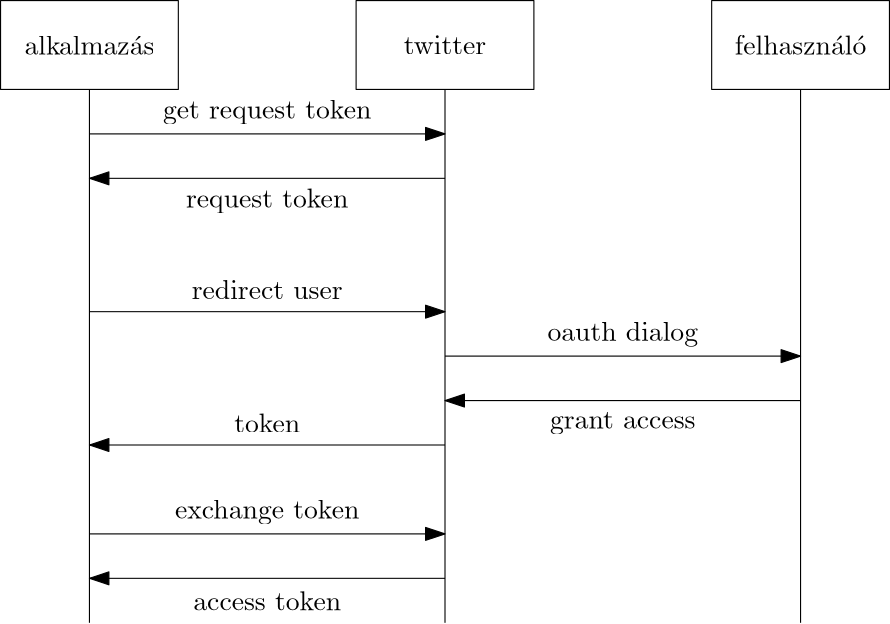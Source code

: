 <?xml version="1.0"?>
<!DOCTYPE ipe SYSTEM "ipe.dtd">
<ipe version="70005" creator="Ipe 7.1.6">
<info created="D:20141207162916" modified="D:20141207162916"/>
<ipestyle name="basic">
<symbol name="arrow/arc(spx)">
<path stroke="sym-stroke" fill="sym-stroke" pen="sym-pen">
0 0 m
-1 0.333 l
-1 -0.333 l
h
</path>
</symbol>
<symbol name="arrow/farc(spx)">
<path stroke="sym-stroke" fill="white" pen="sym-pen">
0 0 m
-1 0.333 l
-1 -0.333 l
h
</path>
</symbol>
<symbol name="arrow/ptarc(spx)">
<path stroke="sym-stroke" fill="sym-stroke" pen="sym-pen">
0 0 m
-1 0.333 l
-0.8 0 l
-1 -0.333 l
h
</path>
</symbol>
<symbol name="arrow/fptarc(spx)">
<path stroke="sym-stroke" fill="white" pen="sym-pen">
0 0 m
-1 0.333 l
-0.8 0 l
-1 -0.333 l
h
</path>
</symbol>
<symbol name="mark/circle(sx)" transformations="translations">
<path fill="sym-stroke">
0.6 0 0 0.6 0 0 e
0.4 0 0 0.4 0 0 e
</path>
</symbol>
<symbol name="mark/disk(sx)" transformations="translations">
<path fill="sym-stroke">
0.6 0 0 0.6 0 0 e
</path>
</symbol>
<symbol name="mark/fdisk(sfx)" transformations="translations">
<group>
<path fill="sym-fill">
0.5 0 0 0.5 0 0 e
</path>
<path fill="sym-stroke" fillrule="eofill">
0.6 0 0 0.6 0 0 e
0.4 0 0 0.4 0 0 e
</path>
</group>
</symbol>
<symbol name="mark/box(sx)" transformations="translations">
<path fill="sym-stroke" fillrule="eofill">
-0.6 -0.6 m
0.6 -0.6 l
0.6 0.6 l
-0.6 0.6 l
h
-0.4 -0.4 m
0.4 -0.4 l
0.4 0.4 l
-0.4 0.4 l
h
</path>
</symbol>
<symbol name="mark/square(sx)" transformations="translations">
<path fill="sym-stroke">
-0.6 -0.6 m
0.6 -0.6 l
0.6 0.6 l
-0.6 0.6 l
h
</path>
</symbol>
<symbol name="mark/fsquare(sfx)" transformations="translations">
<group>
<path fill="sym-fill">
-0.5 -0.5 m
0.5 -0.5 l
0.5 0.5 l
-0.5 0.5 l
h
</path>
<path fill="sym-stroke" fillrule="eofill">
-0.6 -0.6 m
0.6 -0.6 l
0.6 0.6 l
-0.6 0.6 l
h
-0.4 -0.4 m
0.4 -0.4 l
0.4 0.4 l
-0.4 0.4 l
h
</path>
</group>
</symbol>
<symbol name="mark/cross(sx)" transformations="translations">
<group>
<path fill="sym-stroke">
-0.43 -0.57 m
0.57 0.43 l
0.43 0.57 l
-0.57 -0.43 l
h
</path>
<path fill="sym-stroke">
-0.43 0.57 m
0.57 -0.43 l
0.43 -0.57 l
-0.57 0.43 l
h
</path>
</group>
</symbol>
<symbol name="arrow/fnormal(spx)">
<path stroke="sym-stroke" fill="white" pen="sym-pen">
0 0 m
-1 0.333 l
-1 -0.333 l
h
</path>
</symbol>
<symbol name="arrow/pointed(spx)">
<path stroke="sym-stroke" fill="sym-stroke" pen="sym-pen">
0 0 m
-1 0.333 l
-0.8 0 l
-1 -0.333 l
h
</path>
</symbol>
<symbol name="arrow/fpointed(spx)">
<path stroke="sym-stroke" fill="white" pen="sym-pen">
0 0 m
-1 0.333 l
-0.8 0 l
-1 -0.333 l
h
</path>
</symbol>
<symbol name="arrow/linear(spx)">
<path stroke="sym-stroke" pen="sym-pen">
-1 0.333 m
0 0 l
-1 -0.333 l
</path>
</symbol>
<symbol name="arrow/fdouble(spx)">
<path stroke="sym-stroke" fill="white" pen="sym-pen">
0 0 m
-1 0.333 l
-1 -0.333 l
h
-1 0 m
-2 0.333 l
-2 -0.333 l
h
</path>
</symbol>
<symbol name="arrow/double(spx)">
<path stroke="sym-stroke" fill="sym-stroke" pen="sym-pen">
0 0 m
-1 0.333 l
-1 -0.333 l
h
-1 0 m
-2 0.333 l
-2 -0.333 l
h
</path>
</symbol>
<pen name="heavier" value="0.8"/>
<pen name="fat" value="1.2"/>
<pen name="ultrafat" value="2"/>
<symbolsize name="large" value="5"/>
<symbolsize name="small" value="2"/>
<symbolsize name="tiny" value="1.1"/>
<arrowsize name="large" value="10"/>
<arrowsize name="small" value="5"/>
<arrowsize name="tiny" value="3"/>
<color name="red" value="1 0 0"/>
<color name="green" value="0 1 0"/>
<color name="blue" value="0 0 1"/>
<color name="yellow" value="1 1 0"/>
<color name="orange" value="1 0.647 0"/>
<color name="gold" value="1 0.843 0"/>
<color name="purple" value="0.627 0.125 0.941"/>
<color name="gray" value="0.745"/>
<color name="brown" value="0.647 0.165 0.165"/>
<color name="navy" value="0 0 0.502"/>
<color name="pink" value="1 0.753 0.796"/>
<color name="seagreen" value="0.18 0.545 0.341"/>
<color name="turquoise" value="0.251 0.878 0.816"/>
<color name="violet" value="0.933 0.51 0.933"/>
<color name="darkblue" value="0 0 0.545"/>
<color name="darkcyan" value="0 0.545 0.545"/>
<color name="darkgray" value="0.663"/>
<color name="darkgreen" value="0 0.392 0"/>
<color name="darkmagenta" value="0.545 0 0.545"/>
<color name="darkorange" value="1 0.549 0"/>
<color name="darkred" value="0.545 0 0"/>
<color name="lightblue" value="0.678 0.847 0.902"/>
<color name="lightcyan" value="0.878 1 1"/>
<color name="lightgray" value="0.827"/>
<color name="lightgreen" value="0.565 0.933 0.565"/>
<color name="lightyellow" value="1 1 0.878"/>
<dashstyle name="dashed" value="[4] 0"/>
<dashstyle name="dotted" value="[1 3] 0"/>
<dashstyle name="dash dotted" value="[4 2 1 2] 0"/>
<dashstyle name="dash dot dotted" value="[4 2 1 2 1 2] 0"/>
<textsize name="large" value="\large"/>
<textsize name="Large" value="\Large"/>
<textsize name="LARGE" value="\LARGE"/>
<textsize name="huge" value="\huge"/>
<textsize name="Huge" value="\Huge"/>
<textsize name="small" value="\small"/>
<textsize name="footnote" value="\footnotesize"/>
<textsize name="tiny" value="\tiny"/>
<textstyle name="center" begin="\begin{center}" end="\end{center}"/>
<textstyle name="itemize" begin="\begin{itemize}" end="\end{itemize}"/>
<textstyle name="item" begin="\begin{itemize}\item{}" end="\end{itemize}"/>
<gridsize name="4 pts" value="4"/>
<gridsize name="8 pts (~3 mm)" value="8"/>
<gridsize name="16 pts (~6 mm)" value="16"/>
<gridsize name="32 pts (~12 mm)" value="32"/>
<gridsize name="10 pts (~3.5 mm)" value="10"/>
<gridsize name="20 pts (~7 mm)" value="20"/>
<gridsize name="14 pts (~5 mm)" value="14"/>
<gridsize name="28 pts (~10 mm)" value="28"/>
<gridsize name="56 pts (~20 mm)" value="56"/>
<anglesize name="90 deg" value="90"/>
<anglesize name="60 deg" value="60"/>
<anglesize name="45 deg" value="45"/>
<anglesize name="30 deg" value="30"/>
<anglesize name="22.5 deg" value="22.5"/>
<tiling name="falling" angle="-60" step="4" width="1"/>
<tiling name="rising" angle="30" step="4" width="1"/>
</ipestyle>
<page>
<layer name="alpha"/>
<view layers="alpha" active="alpha"/>
<text layer="alpha" matrix="1 0 0 1 0 16" transformations="translations" pos="352 768" stroke="black" type="label" width="47.378" height="6.918" depth="0" halign="center" valign="center">felhaszn\&apos;al\&apos;o</text>
<path stroke="black">
64 800 m
64 768 l
128 768 l
128 800 l
h
</path>
<path stroke="black">
192 800 m
192 768 l
256 768 l
256 800 l
h
</path>
<path stroke="black">
320 800 m
320 768 l
384 768 l
384 800 l
h
</path>
<text transformations="translations" pos="96 784" stroke="black" type="label" width="46.825" height="6.918" depth="0" halign="center" valign="center">alkalmaz\&apos;as</text>
<text transformations="translations" pos="224 784" stroke="black" type="label" width="29.639" height="6.654" depth="0" halign="center" valign="center">twitter</text>
<path stroke="black" arrow="normal/normal">
96 752 m
224 752 l
</path>
<path stroke="black" arrow="normal/normal">
224 736 m
96 736 l
</path>
<path matrix="1 0 0 1 0 -16" stroke="black" arrow="normal/normal">
96 704 m
224 704 l
</path>
<path matrix="1 0 0 1 0 -16" stroke="black" arrow="normal/normal">
224 688 m
352 688 l
</path>
<path matrix="1 0 0 1 0 -16" stroke="black" arrow="normal/normal">
352 672 m
224 672 l
</path>
<path matrix="1 0 0 1 0 -16" stroke="black" arrow="normal/normal">
224 656 m
96 656 l
</path>
<path matrix="1 0 0 1 0 -16" stroke="black" arrow="normal/normal">
96 624 m
224 624 l
</path>
<path matrix="1 0 0 1 0 -16" stroke="black" arrow="normal/normal">
224 608 m
96 608 l
</path>
<text transformations="translations" pos="160 760" stroke="black" type="label" width="75.08" height="6.926" depth="1.93" halign="center" valign="center">get request token</text>
<text transformations="translations" pos="160 728" stroke="black" type="label" width="58.475" height="6.926" depth="1.93" halign="center" valign="center">request token</text>
<text matrix="1 0 0 1 0 -16" transformations="translations" pos="160 712" stroke="black" type="label" width="54.379" height="6.918" depth="0" halign="center" valign="center">redirect user</text>
<text matrix="1 0 0 1 0 -16" transformations="translations" pos="288 696" stroke="black" type="label" width="54.241" height="6.926" depth="1.93" halign="center" valign="center">oauth dialog</text>
<text matrix="1 0 0 1 0 -16" transformations="translations" pos="288 664" stroke="black" type="label" width="52.442" height="6.135" depth="1.93" halign="center" valign="center">grant access</text>
<text matrix="1 0 0 1 0 -16" transformations="translations" pos="160 664" stroke="black" type="label" width="23.8" height="6.918" depth="0" halign="center" valign="center">token</text>
<text matrix="1 0 0 1 0 -16" transformations="translations" pos="160 632" stroke="black" type="label" width="66.418" height="6.926" depth="1.93" halign="center" valign="center">exchange token</text>
<text matrix="1 0 0 1 0 -16" transformations="translations" pos="160 600" stroke="black" type="label" width="53.245" height="6.918" depth="0" halign="center" valign="center">access token</text>
<path stroke="black">
96 768 m
96 576 l
</path>
<path stroke="black">
224 768 m
224 576 l
</path>
<path stroke="black">
352 768 m
352 576 l
</path>
</page>
</ipe>

